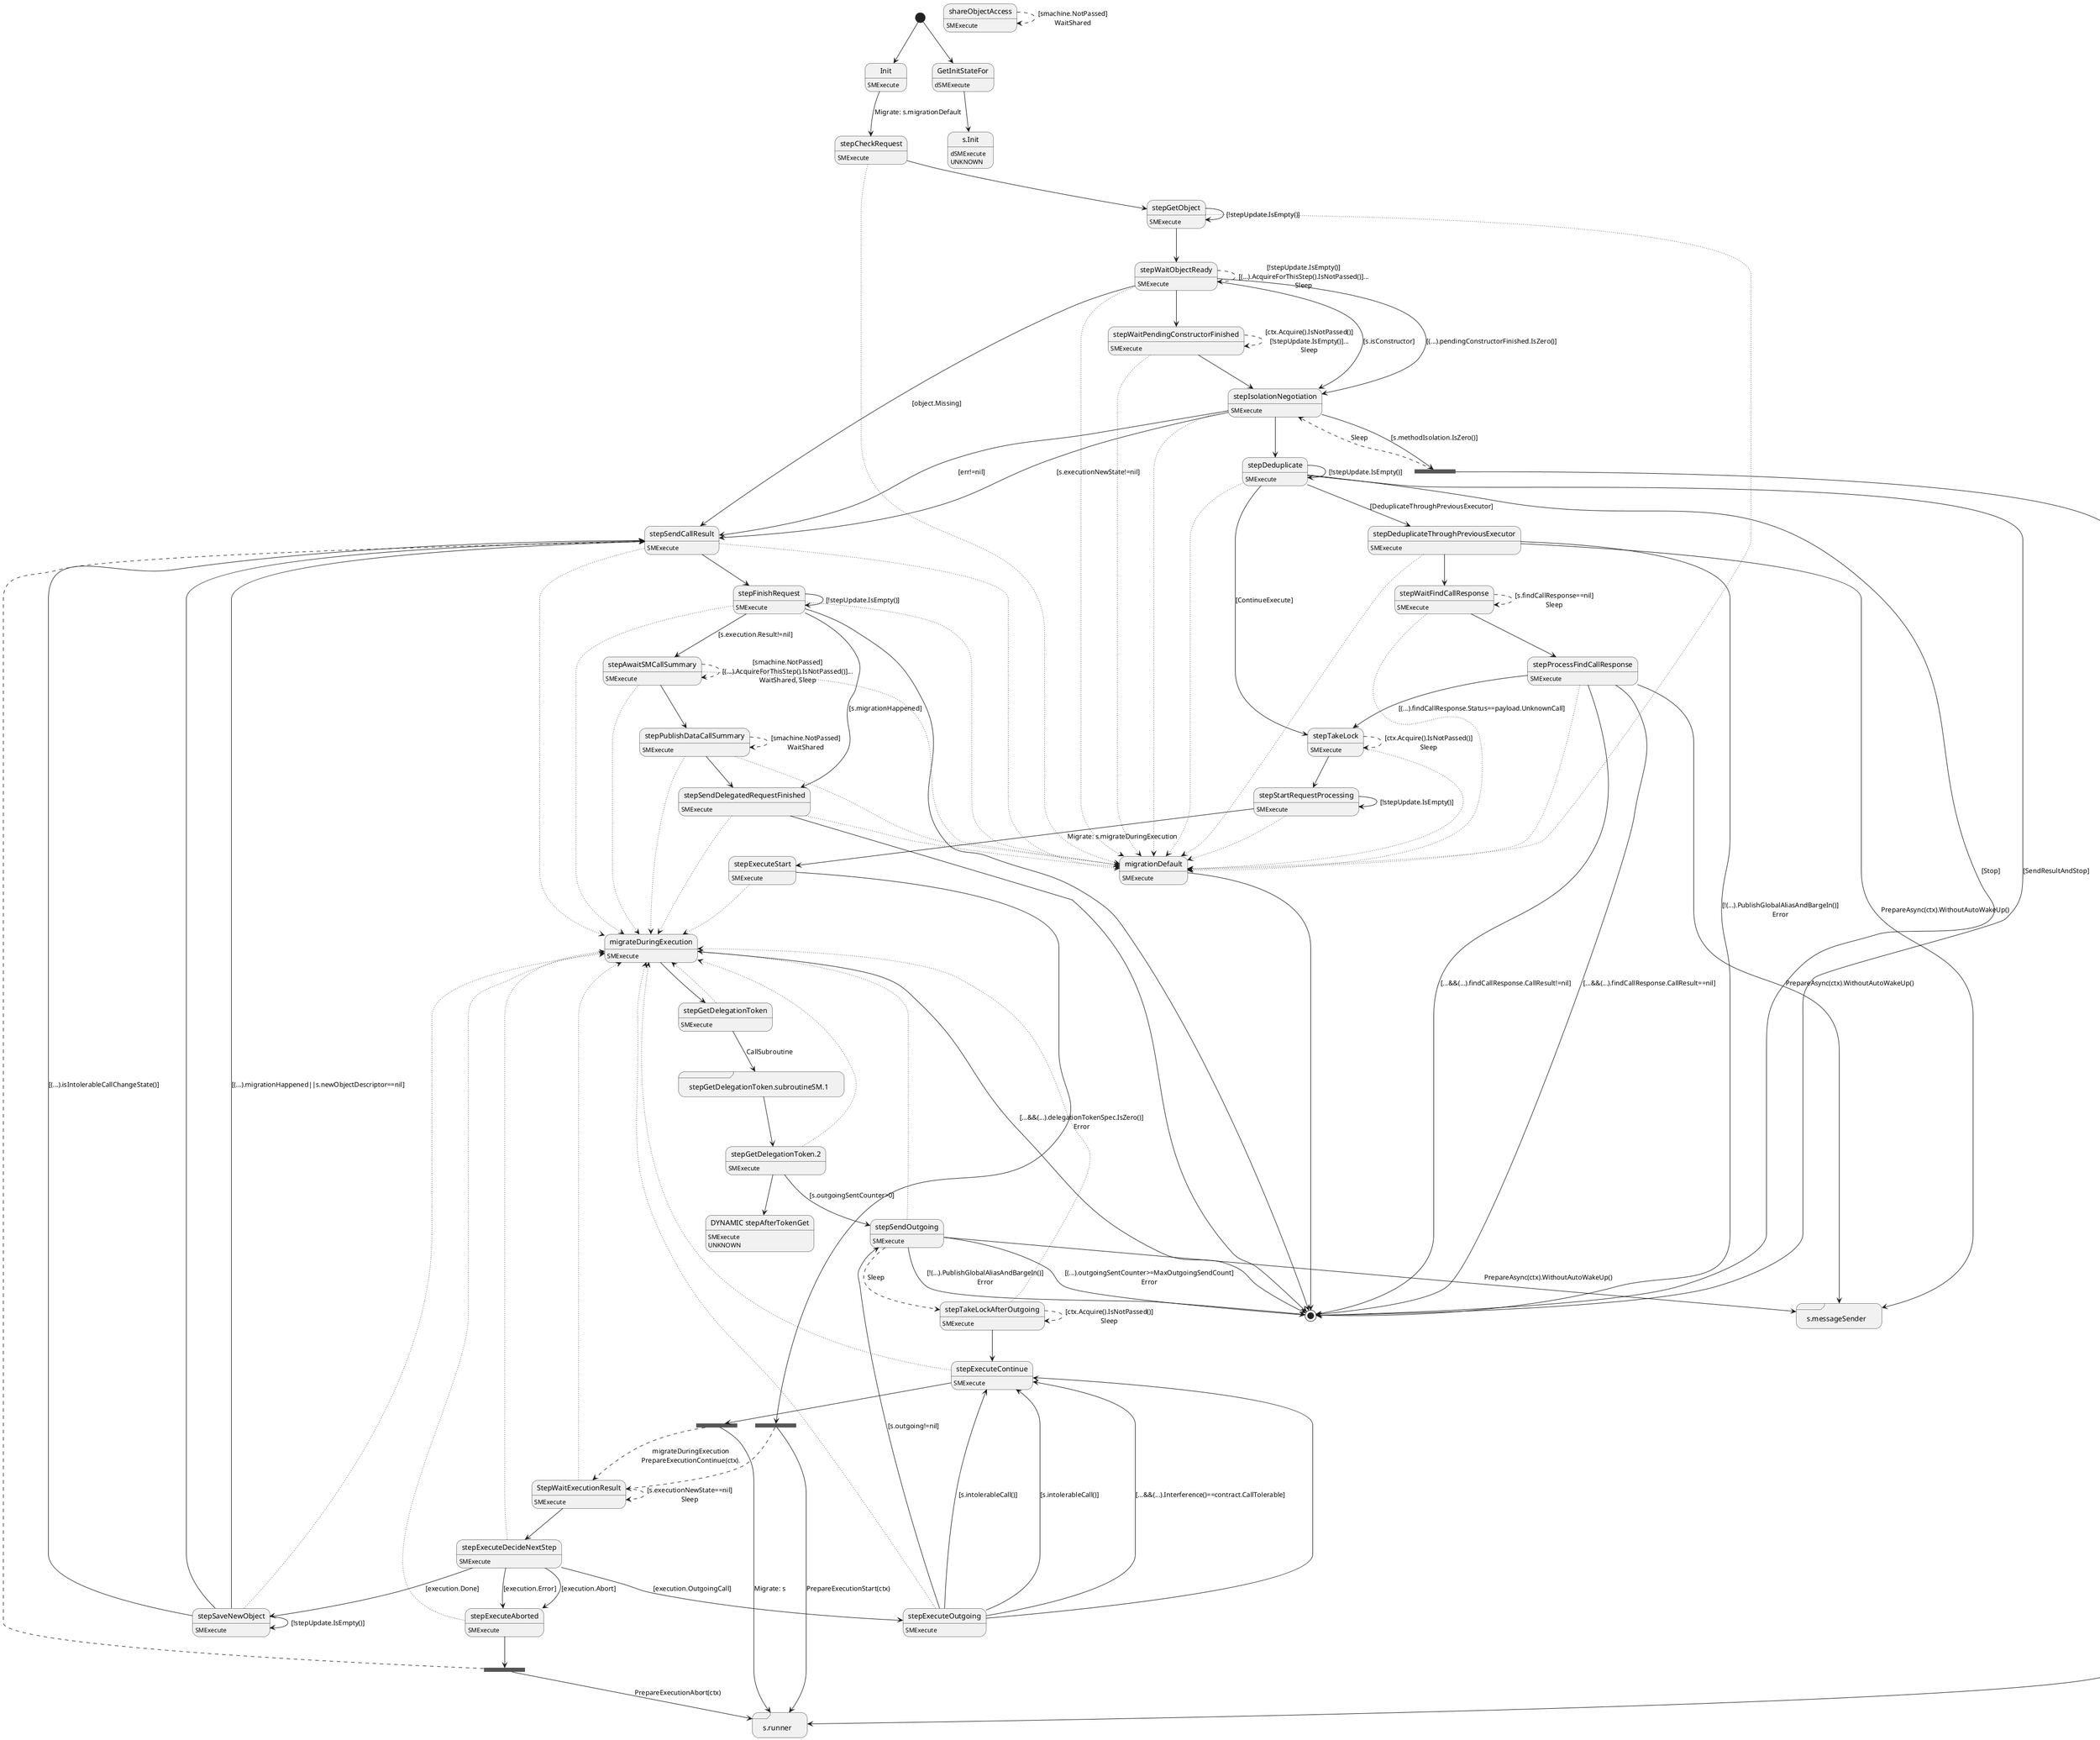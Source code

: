 @startuml
state "Init" as T01_S002
T01_S002 : SMExecute
[*] --> T01_S002
T01_S002 --> T01_S003 : Migrate: s.migrationDefault
state "StepWaitExecutionResult" as T01_S021
T01_S021 : SMExecute
T01_S021 --[dotted]> T01_S016
T01_S021 --[dashed]> T01_S021 : [s.executionNewState==nil]\nSleep
T01_S021 --> T01_S022
state "migrateDuringExecution" as T01_S016
T01_S016 : SMExecute
T01_S016 --> [*] : [...&&(...).delegationTokenSpec.IsZero()]\nError
T01_S016 --> T01_S017
state "migrationDefault" as T01_S001
T01_S001 : SMExecute
T01_S001 --> [*]
state "s.messageSender" as T01_S011 <<sdlreceive>>
T01_S011 : DUPLICATE
state "s.runner" as T01_S008 <<sdlreceive>>
T01_S008 : DUPLICATE
state "shareObjectAccess" as T01_S034
T01_S034 : SMExecute
T01_S034 --[dashed]> T01_S034 : [smachine.NotPassed]\nWaitShared
state "stepAwaitSMCallSummary" as T01_S029
T01_S029 : SMExecute
T01_S029 --[dotted]> T01_S016
T01_S029 --[dotted]> T01_S001
T01_S029 --[dashed]> T01_S029 : [smachine.NotPassed]\n[(...).AcquireForThisStep().IsNotPassed()]...\nWaitShared, Sleep
T01_S029 --> T01_S030
state "stepCheckRequest" as T01_S003
T01_S003 : SMExecute
T01_S003 --[dotted]> T01_S001
T01_S003 --> T01_S004
state "stepDeduplicate" as T01_S009
T01_S009 : SMExecute
T01_S009 --[dotted]> T01_S001
T01_S009 --> T01_S009 : [!stepUpdate.IsEmpty()]
T01_S009 --> [*] : [Stop]
T01_S009 --> [*] : [SendResultAndStop]
T01_S009 --> T01_S010 : [DeduplicateThroughPreviousExecutor]
T01_S009 --> T01_S014 : [ContinueExecute]
state "stepDeduplicateThroughPreviousExecutor" as T01_S010
T01_S010 : SMExecute
T01_S010 --[dotted]> T01_S001
T01_S010 --> [*] : [!(...).PublishGlobalAliasAndBargeIn()]\nError
T01_S010 --> T01_S011 : PrepareAsync(ctx).WithoutAutoWakeUp()
T01_S010 --> T01_S012
state "stepExecuteAborted" as T01_S024
T01_S024 : SMExecute
T01_S024 --[dotted]> T01_S016
state T01_U001 <<fork>>
T01_S024 --> T01_U001
T01_U001 --> T01_S008 : PrepareExecutionAbort(ctx)
T01_U001 --[dashed]> T01_S032
state "stepExecuteContinue" as T01_S027
T01_S027 : SMExecute
T01_S027 --[dotted]> T01_S016
state T01_U002 <<fork>>
T01_S027 --> T01_U002
T01_U002 --> T01_S008 : Migrate: s
T01_U002 --[dashed]> T01_S021 : migrateDuringExecution\nPrepareExecutionContinue(ctx).
state "stepExecuteDecideNextStep" as T01_S022
T01_S022 : SMExecute
T01_S022 --[dotted]> T01_S016
T01_S022 --> T01_S028 : [execution.Done]
T01_S022 --> T01_S024 : [execution.Error]
T01_S022 --> T01_S024 : [execution.Abort]
T01_S022 --> T01_S023 : [execution.OutgoingCall]
state "stepExecuteOutgoing" as T01_S023
T01_S023 : SMExecute
T01_S023 --[dotted]> T01_S016
T01_S023 --> T01_S027 : [s.intolerableCall()]
T01_S023 --> T01_S027 : [s.intolerableCall()]
T01_S023 --> T01_S027 : [...&&(...).Interference()==contract.CallTolerable]
T01_S023 --> T01_S025 : [s.outgoing!=nil]
T01_S023 --> T01_S027
state "stepExecuteStart" as T01_S020
T01_S020 : SMExecute
T01_S020 --[dotted]> T01_S016
state T01_U003 <<fork>>
T01_S020 --> T01_U003
T01_U003 --> T01_S008 : PrepareExecutionStart(ctx)
T01_U003 --[dashed]> T01_S021
state "stepFinishRequest" as T01_S033
T01_S033 : SMExecute
T01_S033 --[dotted]> T01_S016
T01_S033 --[dotted]> T01_S001
T01_S033 --> T01_S029 : [s.execution.Result!=nil]
T01_S033 --> T01_S031 : [s.migrationHappened]
T01_S033 --> T01_S033 : [!stepUpdate.IsEmpty()]
T01_S033 --> [*]
state "stepGetDelegationToken" as T01_S017
T01_S017 : SMExecute
T01_S017 --[dotted]> T01_S016
T01_S017 --> T01_S018 : CallSubroutine
state "stepGetDelegationToken.2" as T01_S019
T01_S019 : SMExecute
T01_S019 --[dotted]> T01_S016
T01_S019 --> T01_S025 : [s.outgoingSentCounter>0]
state "DYNAMIC stepAfterTokenGet" as T01_U004
T01_U004 : SMExecute
T01_U004 : UNKNOWN 
T01_S019 --> T01_U004
state "stepGetDelegationToken.subroutineSM.1" as T01_S018 <<sdlreceive>>
T01_S018 --> T01_S019
state "stepGetObject" as T01_S004
T01_S004 : SMExecute
T01_S004 --[dotted]> T01_S001
T01_S004 --> T01_S004 : [!stepUpdate.IsEmpty()]
T01_S004 --> T01_S005
state "stepIsolationNegotiation" as T01_S007
T01_S007 : SMExecute
T01_S007 --[dotted]> T01_S001
T01_S007 --> T01_S032 : [s.executionNewState!=nil]
state T01_U005 <<fork>>
T01_S007 --> T01_U005 : [s.methodIsolation.IsZero()]
T01_U005 --> T01_S008 : PrepareExecutionClassify(ctx)
T01_U005 --[dashed]> T01_S007 : Sleep
T01_S007 --> T01_S032 : [err!=nil]
T01_S007 --> T01_S009
state "stepProcessFindCallResponse" as T01_S013
T01_S013 : SMExecute
T01_S013 --[dotted]> T01_S001
T01_S013 --> [*] : [...&&(...).findCallResponse.CallResult==nil]
T01_S013 --> T01_S011 : PrepareAsync(ctx).WithoutAutoWakeUp()
T01_S013 --> [*] : [...&&(...).findCallResponse.CallResult!=nil]
T01_S013 --> T01_S014 : [(...).findCallResponse.Status==payload.UnknownCall]
state "stepPublishDataCallSummary" as T01_S030
T01_S030 : SMExecute
T01_S030 --[dotted]> T01_S016
T01_S030 --[dotted]> T01_S001
T01_S030 --[dashed]> T01_S030 : [smachine.NotPassed]\nWaitShared
T01_S030 --> T01_S031
state "stepSaveNewObject" as T01_S028
T01_S028 : SMExecute
T01_S028 --[dotted]> T01_S016
T01_S028 --> T01_S032 : [(...).isIntolerableCallChangeState()]
T01_S028 --> T01_S032 : [(...).migrationHappened||s.newObjectDescriptor==nil]
T01_S028 --> T01_S028 : [!stepUpdate.IsEmpty()]
T01_S028 --> T01_S032
state "stepSendCallResult" as T01_S032
T01_S032 : SMExecute
T01_S032 --[dotted]> T01_S016
T01_S032 --[dotted]> T01_S001
T01_S032 --> T01_S033
state "stepSendDelegatedRequestFinished" as T01_S031
T01_S031 : SMExecute
T01_S031 --[dotted]> T01_S016
T01_S031 --[dotted]> T01_S001
T01_S031 --> [*]
state "stepSendOutgoing" as T01_S025
T01_S025 : SMExecute
T01_S025 --[dotted]> T01_S016
T01_S025 --> [*] : [!(...).PublishGlobalAliasAndBargeIn()]\nError
T01_S025 --> [*] : [(...).outgoingSentCounter>=MaxOutgoingSendCount]\nError
T01_S025 --> T01_S011 : PrepareAsync(ctx).WithoutAutoWakeUp()
T01_S025 --[dashed]> T01_S026 : Sleep
state "stepStartRequestProcessing" as T01_S015
T01_S015 : SMExecute
T01_S015 --[dotted]> T01_S001
T01_S015 --> T01_S015 : [!stepUpdate.IsEmpty()]
T01_S015 --> T01_S020 : Migrate: s.migrateDuringExecution
state "stepTakeLock" as T01_S014
T01_S014 : SMExecute
T01_S014 --[dotted]> T01_S001
T01_S014 --[dashed]> T01_S014 : [ctx.Acquire().IsNotPassed()]\nSleep
T01_S014 --> T01_S015
state "stepTakeLockAfterOutgoing" as T01_S026
T01_S026 : SMExecute
T01_S026 --[dotted]> T01_S016
T01_S026 --[dashed]> T01_S026 : [ctx.Acquire().IsNotPassed()]\nSleep
T01_S026 --> T01_S027
state "stepWaitFindCallResponse" as T01_S012
T01_S012 : SMExecute
T01_S012 --[dotted]> T01_S001
T01_S012 --[dashed]> T01_S012 : [s.findCallResponse==nil]\nSleep
T01_S012 --> T01_S013
state "stepWaitObjectReady" as T01_S005
T01_S005 : SMExecute
T01_S005 --[dotted]> T01_S001
T01_S005 --[dashed]> T01_S005 : [!stepUpdate.IsEmpty()]\n[(...).AcquireForThisStep().IsNotPassed()]...\nSleep
T01_S005 --> T01_S007 : [s.isConstructor]
T01_S005 --> T01_S032 : [object.Missing]
T01_S005 --> T01_S007 : [(...).pendingConstructorFinished.IsZero()]
T01_S005 --> T01_S006
state "stepWaitPendingConstructorFinished" as T01_S006
T01_S006 : SMExecute
T01_S006 --[dotted]> T01_S001
T01_S006 --[dashed]> T01_S006 : [ctx.Acquire().IsNotPassed()]\n[!stepUpdate.IsEmpty()]...\nSleep
T01_S006 --> T01_S007
state "GetInitStateFor" as T00_S001
T00_S001 : dSMExecute
[*] --> T00_S001
state "s.Init" as T00_U006
T00_U006 : dSMExecute
T00_U006 : UNKNOWN 
T00_S001 --> T00_U006
@enduml
